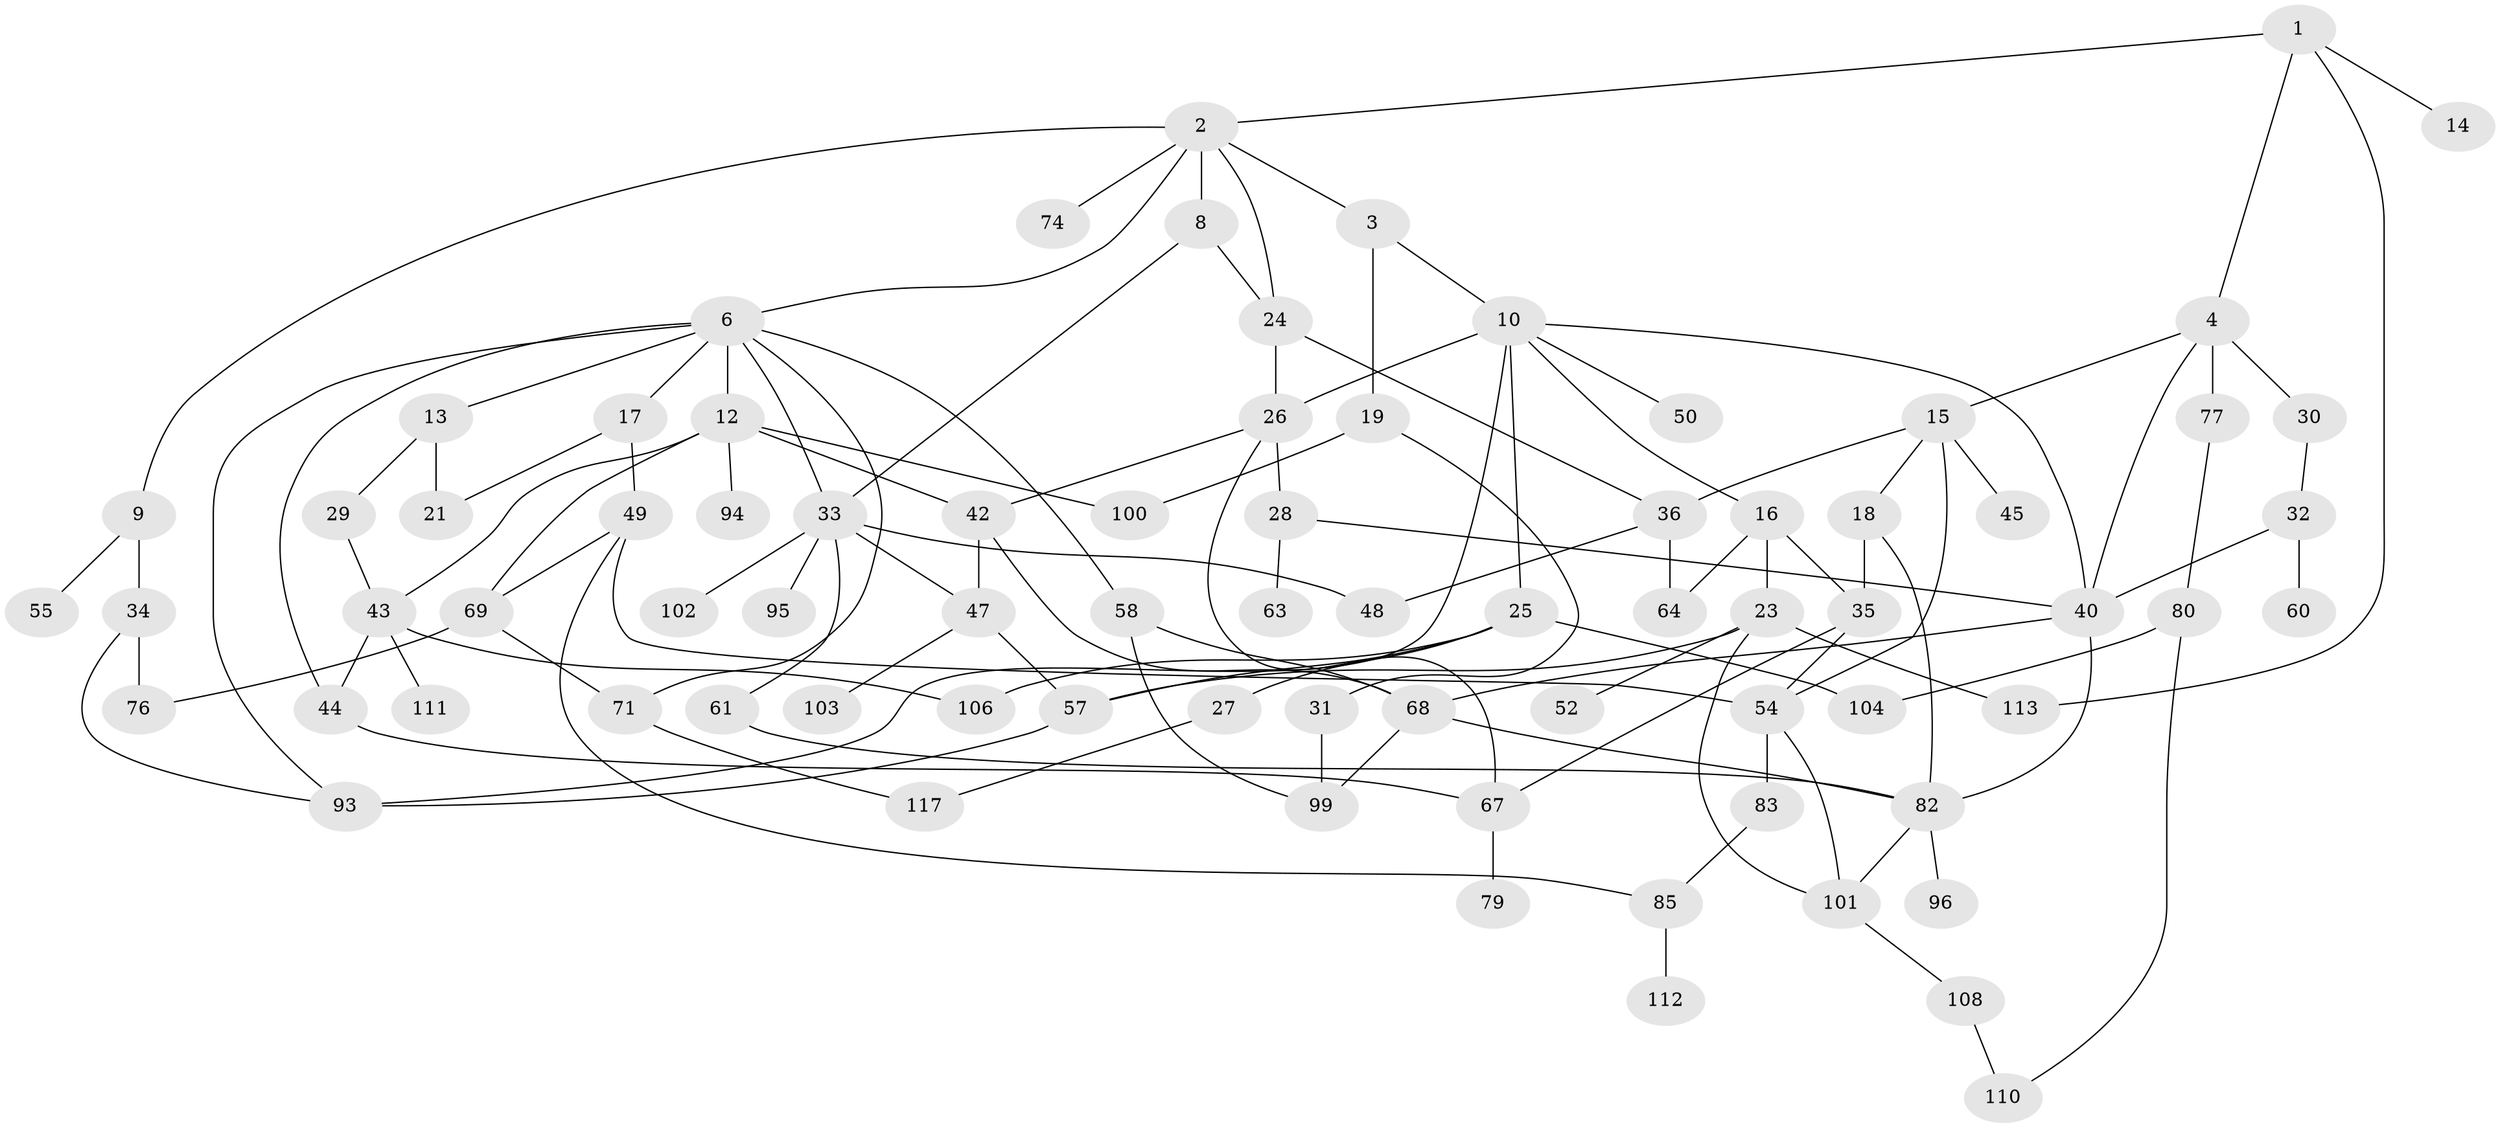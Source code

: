 // original degree distribution, {5: 0.1111111111111111, 7: 0.017094017094017096, 4: 0.10256410256410256, 3: 0.3076923076923077, 2: 0.2222222222222222, 8: 0.008547008547008548, 1: 0.23076923076923078}
// Generated by graph-tools (version 1.1) at 2025/41/03/06/25 10:41:30]
// undirected, 78 vertices, 120 edges
graph export_dot {
graph [start="1"]
  node [color=gray90,style=filled];
  1 [super="+39"];
  2 [super="+5"];
  3 [super="+37"];
  4 [super="+7"];
  6 [super="+11"];
  8;
  9 [super="+20"];
  10 [super="+72"];
  12 [super="+91"];
  13 [super="+65"];
  14;
  15;
  16 [super="+22"];
  17;
  18 [super="+66"];
  19;
  21 [super="+51"];
  23 [super="+38"];
  24;
  25 [super="+87"];
  26 [super="+41"];
  27 [super="+88"];
  28 [super="+56"];
  29 [super="+89"];
  30;
  31 [super="+70"];
  32 [super="+59"];
  33 [super="+46"];
  34;
  35 [super="+86"];
  36 [super="+53"];
  40 [super="+92"];
  42 [super="+105"];
  43 [super="+97"];
  44 [super="+90"];
  45;
  47 [super="+109"];
  48 [super="+116"];
  49 [super="+98"];
  50;
  52;
  54 [super="+62"];
  55;
  57;
  58 [super="+73"];
  60;
  61;
  63;
  64 [super="+81"];
  67;
  68;
  69 [super="+75"];
  71;
  74;
  76;
  77 [super="+78"];
  79;
  80;
  82 [super="+84"];
  83;
  85;
  93 [super="+114"];
  94;
  95;
  96;
  99 [super="+115"];
  100;
  101 [super="+107"];
  102;
  103;
  104;
  106;
  108;
  110;
  111;
  112;
  113;
  117;
  1 -- 2;
  1 -- 4;
  1 -- 14;
  1 -- 113;
  2 -- 3;
  2 -- 6;
  2 -- 8;
  2 -- 9;
  2 -- 24;
  2 -- 74;
  3 -- 10;
  3 -- 19;
  4 -- 15;
  4 -- 40;
  4 -- 77;
  4 -- 30;
  6 -- 12;
  6 -- 13;
  6 -- 33;
  6 -- 44;
  6 -- 71;
  6 -- 93;
  6 -- 17;
  6 -- 58;
  8 -- 24;
  8 -- 33;
  9 -- 55;
  9 -- 34;
  10 -- 16;
  10 -- 25;
  10 -- 26;
  10 -- 50;
  10 -- 40;
  10 -- 93;
  12 -- 94;
  12 -- 100;
  12 -- 69;
  12 -- 42;
  12 -- 43;
  13 -- 21;
  13 -- 29;
  15 -- 18;
  15 -- 45;
  15 -- 54;
  15 -- 36;
  16 -- 35;
  16 -- 23;
  16 -- 64;
  17 -- 49;
  17 -- 21;
  18 -- 82;
  18 -- 35;
  19 -- 31;
  19 -- 100;
  23 -- 113;
  23 -- 52;
  23 -- 101;
  23 -- 57;
  24 -- 36;
  24 -- 26;
  25 -- 27;
  25 -- 104 [weight=2];
  25 -- 57;
  25 -- 106;
  26 -- 28 [weight=2];
  26 -- 42;
  26 -- 67;
  27 -- 117;
  28 -- 63;
  28 -- 40;
  29 -- 43;
  30 -- 32;
  31 -- 99;
  32 -- 40;
  32 -- 60;
  33 -- 102;
  33 -- 48;
  33 -- 61;
  33 -- 95;
  33 -- 47;
  34 -- 76;
  34 -- 93;
  35 -- 54;
  35 -- 67;
  36 -- 48;
  36 -- 64;
  40 -- 68;
  40 -- 82;
  42 -- 47;
  42 -- 68;
  43 -- 111;
  43 -- 106;
  43 -- 44;
  44 -- 67;
  47 -- 57;
  47 -- 103;
  49 -- 69;
  49 -- 85;
  49 -- 54;
  54 -- 83;
  54 -- 101;
  57 -- 93;
  58 -- 68;
  58 -- 99;
  61 -- 82;
  67 -- 79;
  68 -- 82;
  68 -- 99;
  69 -- 71;
  69 -- 76;
  71 -- 117;
  77 -- 80;
  80 -- 110;
  80 -- 104;
  82 -- 96;
  82 -- 101;
  83 -- 85;
  85 -- 112;
  101 -- 108;
  108 -- 110;
}
